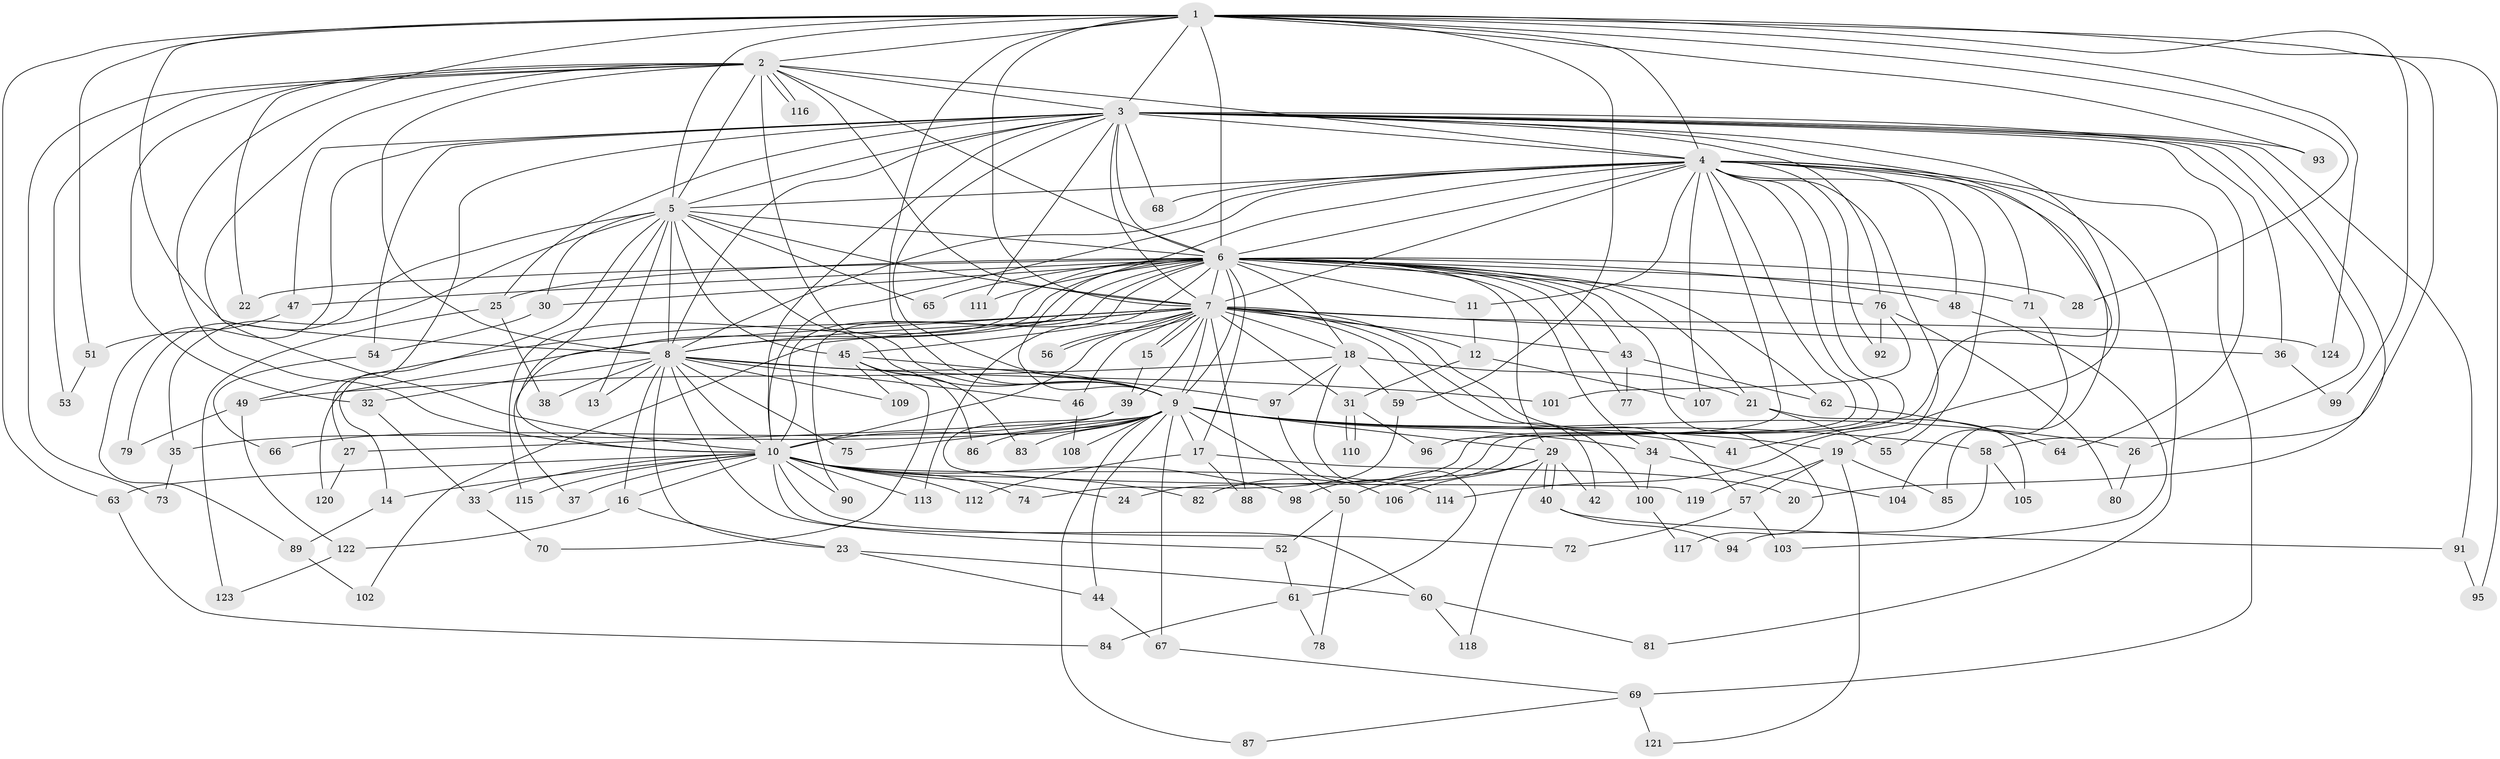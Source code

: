 // Generated by graph-tools (version 1.1) at 2025/49/03/09/25 03:49:41]
// undirected, 124 vertices, 273 edges
graph export_dot {
graph [start="1"]
  node [color=gray90,style=filled];
  1;
  2;
  3;
  4;
  5;
  6;
  7;
  8;
  9;
  10;
  11;
  12;
  13;
  14;
  15;
  16;
  17;
  18;
  19;
  20;
  21;
  22;
  23;
  24;
  25;
  26;
  27;
  28;
  29;
  30;
  31;
  32;
  33;
  34;
  35;
  36;
  37;
  38;
  39;
  40;
  41;
  42;
  43;
  44;
  45;
  46;
  47;
  48;
  49;
  50;
  51;
  52;
  53;
  54;
  55;
  56;
  57;
  58;
  59;
  60;
  61;
  62;
  63;
  64;
  65;
  66;
  67;
  68;
  69;
  70;
  71;
  72;
  73;
  74;
  75;
  76;
  77;
  78;
  79;
  80;
  81;
  82;
  83;
  84;
  85;
  86;
  87;
  88;
  89;
  90;
  91;
  92;
  93;
  94;
  95;
  96;
  97;
  98;
  99;
  100;
  101;
  102;
  103;
  104;
  105;
  106;
  107;
  108;
  109;
  110;
  111;
  112;
  113;
  114;
  115;
  116;
  117;
  118;
  119;
  120;
  121;
  122;
  123;
  124;
  1 -- 2;
  1 -- 3;
  1 -- 4;
  1 -- 5;
  1 -- 6;
  1 -- 7;
  1 -- 8;
  1 -- 9;
  1 -- 10;
  1 -- 28;
  1 -- 51;
  1 -- 58;
  1 -- 59;
  1 -- 63;
  1 -- 93;
  1 -- 95;
  1 -- 99;
  1 -- 124;
  2 -- 3;
  2 -- 4;
  2 -- 5;
  2 -- 6;
  2 -- 7;
  2 -- 8;
  2 -- 9;
  2 -- 10;
  2 -- 22;
  2 -- 32;
  2 -- 53;
  2 -- 73;
  2 -- 116;
  2 -- 116;
  3 -- 4;
  3 -- 5;
  3 -- 6;
  3 -- 7;
  3 -- 8;
  3 -- 9;
  3 -- 10;
  3 -- 20;
  3 -- 25;
  3 -- 26;
  3 -- 27;
  3 -- 36;
  3 -- 41;
  3 -- 47;
  3 -- 54;
  3 -- 64;
  3 -- 68;
  3 -- 76;
  3 -- 89;
  3 -- 91;
  3 -- 93;
  3 -- 111;
  3 -- 114;
  4 -- 5;
  4 -- 6;
  4 -- 7;
  4 -- 8;
  4 -- 9;
  4 -- 10;
  4 -- 11;
  4 -- 19;
  4 -- 24;
  4 -- 48;
  4 -- 55;
  4 -- 68;
  4 -- 69;
  4 -- 71;
  4 -- 81;
  4 -- 82;
  4 -- 85;
  4 -- 92;
  4 -- 96;
  4 -- 98;
  4 -- 107;
  5 -- 6;
  5 -- 7;
  5 -- 8;
  5 -- 9;
  5 -- 10;
  5 -- 13;
  5 -- 14;
  5 -- 30;
  5 -- 35;
  5 -- 45;
  5 -- 65;
  5 -- 79;
  6 -- 7;
  6 -- 8;
  6 -- 9;
  6 -- 10;
  6 -- 11;
  6 -- 17;
  6 -- 18;
  6 -- 21;
  6 -- 22;
  6 -- 25;
  6 -- 28;
  6 -- 29;
  6 -- 30;
  6 -- 34;
  6 -- 37;
  6 -- 43;
  6 -- 45;
  6 -- 47;
  6 -- 48;
  6 -- 62;
  6 -- 65;
  6 -- 71;
  6 -- 76;
  6 -- 77;
  6 -- 90;
  6 -- 111;
  6 -- 115;
  6 -- 117;
  7 -- 8;
  7 -- 9;
  7 -- 10;
  7 -- 12;
  7 -- 15;
  7 -- 15;
  7 -- 18;
  7 -- 31;
  7 -- 36;
  7 -- 39;
  7 -- 42;
  7 -- 43;
  7 -- 46;
  7 -- 49;
  7 -- 56;
  7 -- 56;
  7 -- 57;
  7 -- 88;
  7 -- 100;
  7 -- 102;
  7 -- 113;
  7 -- 120;
  7 -- 124;
  8 -- 9;
  8 -- 10;
  8 -- 13;
  8 -- 16;
  8 -- 23;
  8 -- 32;
  8 -- 38;
  8 -- 46;
  8 -- 52;
  8 -- 75;
  8 -- 101;
  8 -- 109;
  9 -- 10;
  9 -- 17;
  9 -- 19;
  9 -- 26;
  9 -- 27;
  9 -- 29;
  9 -- 34;
  9 -- 35;
  9 -- 41;
  9 -- 44;
  9 -- 50;
  9 -- 58;
  9 -- 67;
  9 -- 75;
  9 -- 83;
  9 -- 86;
  9 -- 87;
  9 -- 108;
  10 -- 14;
  10 -- 16;
  10 -- 24;
  10 -- 33;
  10 -- 37;
  10 -- 60;
  10 -- 63;
  10 -- 72;
  10 -- 74;
  10 -- 82;
  10 -- 90;
  10 -- 98;
  10 -- 112;
  10 -- 113;
  10 -- 114;
  10 -- 115;
  11 -- 12;
  12 -- 31;
  12 -- 107;
  14 -- 89;
  15 -- 39;
  16 -- 23;
  16 -- 122;
  17 -- 20;
  17 -- 88;
  17 -- 112;
  18 -- 21;
  18 -- 49;
  18 -- 59;
  18 -- 61;
  18 -- 97;
  19 -- 57;
  19 -- 85;
  19 -- 119;
  19 -- 121;
  21 -- 55;
  21 -- 105;
  23 -- 44;
  23 -- 60;
  25 -- 38;
  25 -- 123;
  26 -- 80;
  27 -- 120;
  29 -- 40;
  29 -- 40;
  29 -- 42;
  29 -- 50;
  29 -- 106;
  29 -- 118;
  30 -- 54;
  31 -- 96;
  31 -- 110;
  31 -- 110;
  32 -- 33;
  33 -- 70;
  34 -- 100;
  34 -- 104;
  35 -- 73;
  36 -- 99;
  39 -- 66;
  39 -- 119;
  40 -- 91;
  40 -- 94;
  43 -- 62;
  43 -- 77;
  44 -- 67;
  45 -- 70;
  45 -- 83;
  45 -- 86;
  45 -- 97;
  45 -- 109;
  46 -- 108;
  47 -- 51;
  48 -- 103;
  49 -- 79;
  49 -- 122;
  50 -- 52;
  50 -- 78;
  51 -- 53;
  52 -- 61;
  54 -- 66;
  57 -- 72;
  57 -- 103;
  58 -- 94;
  58 -- 105;
  59 -- 74;
  60 -- 81;
  60 -- 118;
  61 -- 78;
  61 -- 84;
  62 -- 64;
  63 -- 84;
  67 -- 69;
  69 -- 87;
  69 -- 121;
  71 -- 104;
  76 -- 80;
  76 -- 92;
  76 -- 101;
  89 -- 102;
  91 -- 95;
  97 -- 106;
  100 -- 117;
  122 -- 123;
}
